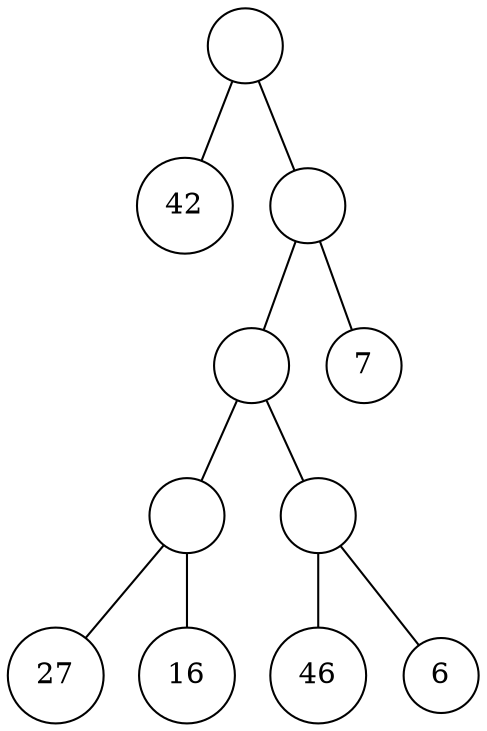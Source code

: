 graph g {
graph[ordering="out"];
1[label="", shape=circle, width=0.5];
1--2;
1--3;
2[label="42",shape=circle, width=0.5];
3[label="", shape=circle, width=0.5];
3--6;
3--7;
6[label="", shape=circle, width=0.5];
6--12;
6--13;
12[label="", shape=circle, width=0.5];
12--24;
12--25;
24[label="27",shape=circle, width=0.5];
25[label="16",shape=circle, width=0.5];
13[label="", shape=circle, width=0.5];
13--26;
13--27;
26[label="46",shape=circle, width=0.5];
27[label="6",shape=circle, width=0.5];
7[label="7",shape=circle, width=0.5];
}
